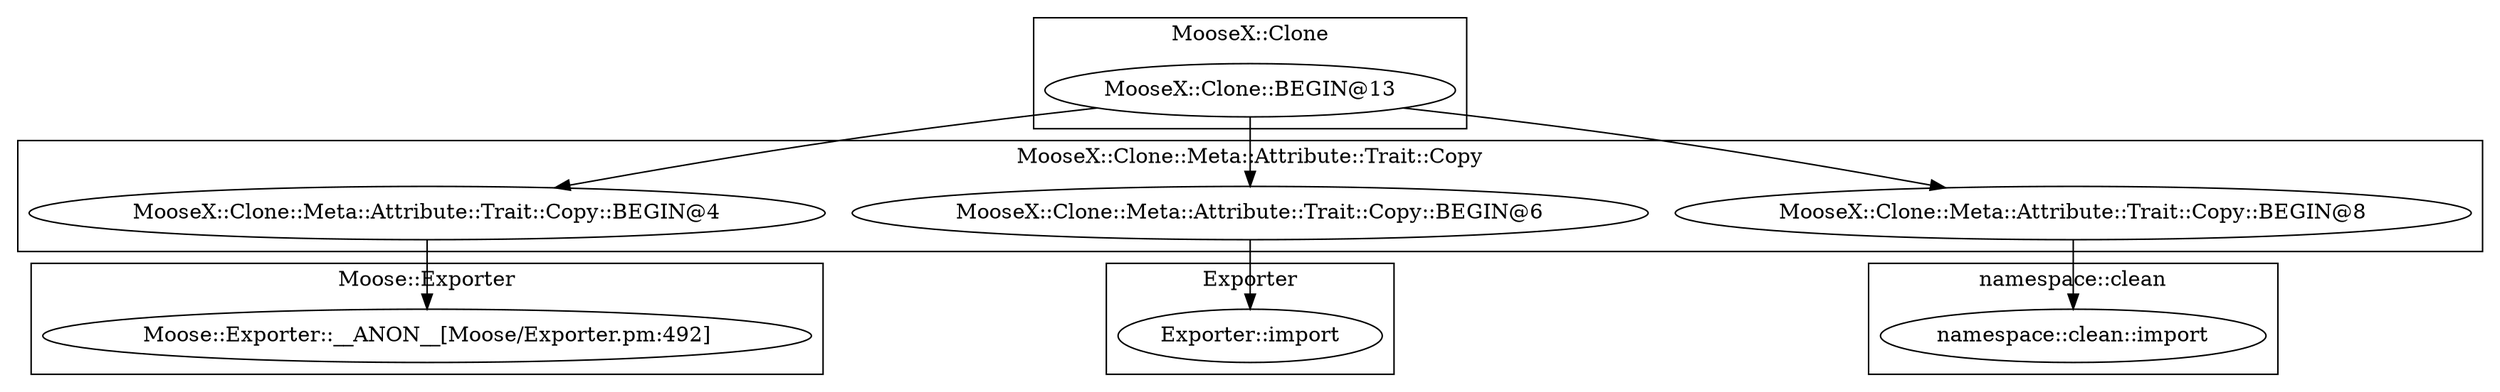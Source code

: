 digraph {
graph [overlap=false]
subgraph cluster_namespace_clean {
	label="namespace::clean";
	"namespace::clean::import";
}
subgraph cluster_Exporter {
	label="Exporter";
	"Exporter::import";
}
subgraph cluster_MooseX_Clone {
	label="MooseX::Clone";
	"MooseX::Clone::BEGIN@13";
}
subgraph cluster_MooseX_Clone_Meta_Attribute_Trait_Copy {
	label="MooseX::Clone::Meta::Attribute::Trait::Copy";
	"MooseX::Clone::Meta::Attribute::Trait::Copy::BEGIN@4";
	"MooseX::Clone::Meta::Attribute::Trait::Copy::BEGIN@6";
	"MooseX::Clone::Meta::Attribute::Trait::Copy::BEGIN@8";
}
subgraph cluster_Moose_Exporter {
	label="Moose::Exporter";
	"Moose::Exporter::__ANON__[Moose/Exporter.pm:492]";
}
"MooseX::Clone::BEGIN@13" -> "MooseX::Clone::Meta::Attribute::Trait::Copy::BEGIN@8";
"MooseX::Clone::BEGIN@13" -> "MooseX::Clone::Meta::Attribute::Trait::Copy::BEGIN@4";
"MooseX::Clone::Meta::Attribute::Trait::Copy::BEGIN@8" -> "namespace::clean::import";
"MooseX::Clone::Meta::Attribute::Trait::Copy::BEGIN@4" -> "Moose::Exporter::__ANON__[Moose/Exporter.pm:492]";
"MooseX::Clone::Meta::Attribute::Trait::Copy::BEGIN@6" -> "Exporter::import";
"MooseX::Clone::BEGIN@13" -> "MooseX::Clone::Meta::Attribute::Trait::Copy::BEGIN@6";
}
